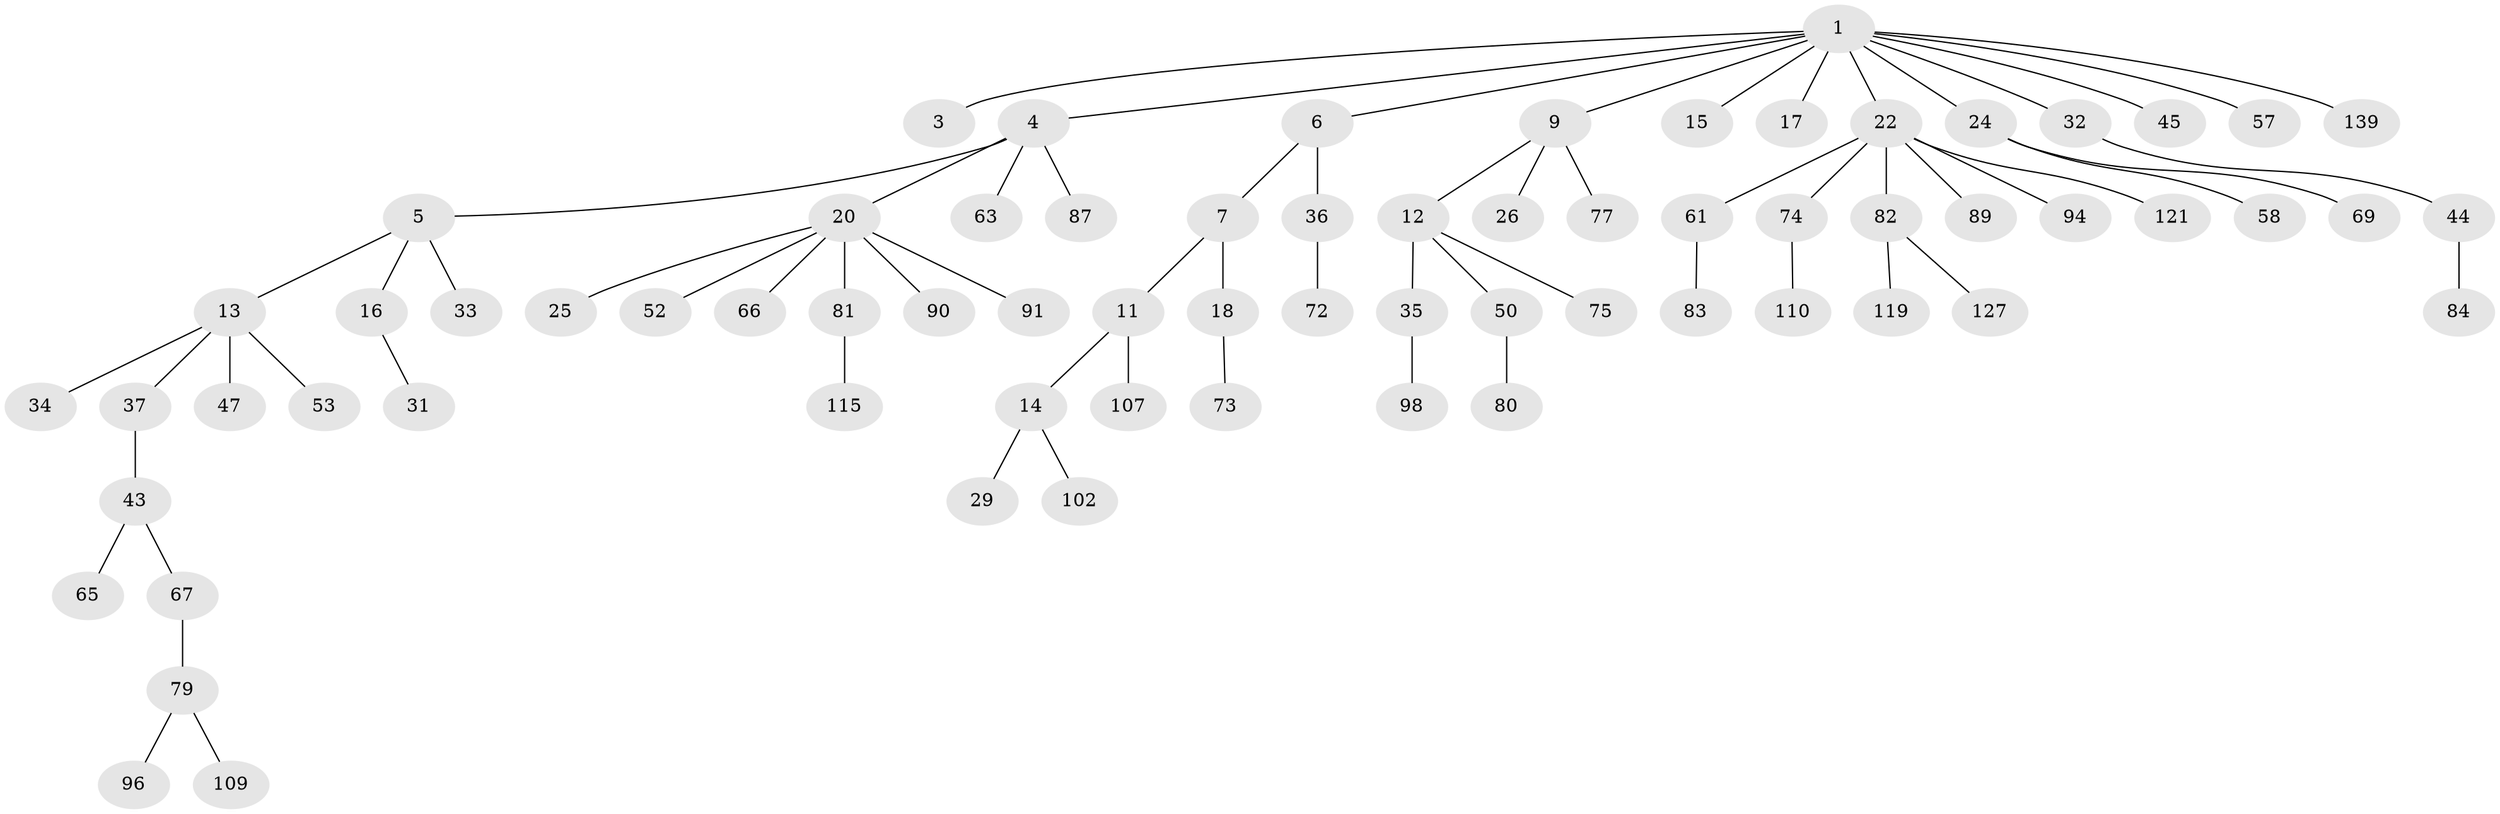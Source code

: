 // original degree distribution, {9: 0.007142857142857143, 5: 0.04285714285714286, 1: 0.5214285714285715, 3: 0.10714285714285714, 4: 0.09285714285714286, 7: 0.007142857142857143, 2: 0.22142857142857142}
// Generated by graph-tools (version 1.1) at 2025/15/03/09/25 04:15:30]
// undirected, 70 vertices, 69 edges
graph export_dot {
graph [start="1"]
  node [color=gray90,style=filled];
  1 [super="+2"];
  3;
  4 [super="+85"];
  5 [super="+140+8+10"];
  6;
  7 [super="+42"];
  9;
  11 [super="+86"];
  12;
  13 [super="+30+28"];
  14 [super="+111+23"];
  15;
  16 [super="+95+21"];
  17;
  18 [super="+27+46+19"];
  20 [super="+51"];
  22 [super="+54+41"];
  24;
  25;
  26;
  29 [super="+64"];
  31 [super="+123"];
  32 [super="+59+117"];
  33 [super="+71"];
  34;
  35;
  36;
  37;
  43 [super="+48"];
  44 [super="+137+112"];
  45;
  47 [super="+62"];
  50 [super="+104+125"];
  52;
  53 [super="+116+134"];
  57;
  58;
  61;
  63;
  65;
  66;
  67 [super="+105"];
  69;
  72;
  73 [super="+129+92"];
  74;
  75 [super="+99"];
  77 [super="+133+113"];
  79;
  80 [super="+118"];
  81;
  82;
  83;
  84;
  87 [super="+122"];
  89;
  90 [super="+100+103"];
  91;
  94;
  96;
  98;
  102;
  107 [super="+120"];
  109;
  110;
  115;
  119;
  121;
  127;
  139;
  1 -- 4;
  1 -- 6;
  1 -- 9;
  1 -- 15;
  1 -- 17;
  1 -- 24;
  1 -- 32;
  1 -- 139;
  1 -- 3;
  1 -- 22;
  1 -- 57;
  1 -- 45;
  4 -- 5;
  4 -- 20;
  4 -- 63;
  4 -- 87;
  5 -- 13;
  5 -- 16;
  5 -- 33;
  6 -- 7;
  6 -- 36;
  7 -- 11;
  7 -- 18;
  9 -- 12;
  9 -- 26;
  9 -- 77;
  11 -- 14;
  11 -- 107;
  12 -- 35;
  12 -- 50;
  12 -- 75;
  13 -- 37;
  13 -- 34;
  13 -- 53;
  13 -- 47;
  14 -- 29;
  14 -- 102;
  16 -- 31;
  18 -- 73;
  20 -- 25;
  20 -- 52;
  20 -- 66;
  20 -- 90;
  20 -- 91;
  20 -- 81;
  22 -- 82;
  22 -- 121;
  22 -- 89;
  22 -- 61;
  22 -- 94;
  22 -- 74;
  24 -- 58;
  24 -- 69;
  32 -- 44;
  35 -- 98;
  36 -- 72;
  37 -- 43;
  43 -- 65;
  43 -- 67;
  44 -- 84;
  50 -- 80;
  61 -- 83;
  67 -- 79;
  74 -- 110;
  79 -- 96;
  79 -- 109;
  81 -- 115;
  82 -- 119;
  82 -- 127;
}
